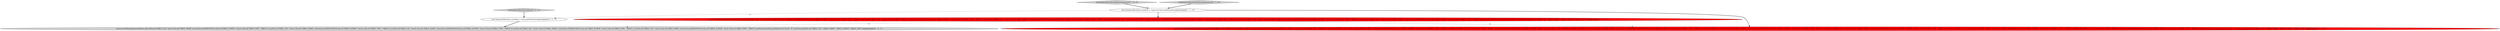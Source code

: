 digraph {
3 [style = filled, label = "Assert.assertEquals(ImmutableList.of(row(Pair.of(\"TABLE_CAT\",\"druid\"),Pair.of(\"TABLE_NAME\",CalciteTests.DATASOURCE1),Pair.of(\"TABLE_SCHEM\",\"druid\"),Pair.of(\"TABLE_TYPE\",\"TABLE\")),row(Pair.of(\"TABLE_CAT\",\"druid\"),Pair.of(\"TABLE_NAME\",CalciteTests.DATASOURCE2),Pair.of(\"TABLE_SCHEM\",\"druid\"),Pair.of(\"TABLE_TYPE\",\"TABLE\")),row(Pair.of(\"TABLE_CAT\",\"druid\"),Pair.of(\"TABLE_NAME\",CalciteTests.DATASOURCE4),Pair.of(\"TABLE_SCHEM\",\"druid\"),Pair.of(\"TABLE_TYPE\",\"TABLE\")),row(Pair.of(\"TABLE_CAT\",\"druid\"),Pair.of(\"TABLE_NAME\",CalciteTests.FORBIDDEN_DATASOURCE),Pair.of(\"TABLE_SCHEM\",\"druid\"),Pair.of(\"TABLE_TYPE\",\"TABLE\")),row(Pair.of(\"TABLE_CAT\",\"druid\"),Pair.of(\"TABLE_NAME\",CalciteTests.DATASOURCE5),Pair.of(\"TABLE_SCHEM\",\"druid\"),Pair.of(\"TABLE_TYPE\",\"TABLE\")),row(Pair.of(\"TABLE_CAT\",\"druid\"),Pair.of(\"TABLE_NAME\",CalciteTests.DATASOURCE3),Pair.of(\"TABLE_SCHEM\",\"druid\"),Pair.of(\"TABLE_TYPE\",\"TABLE\")),row(Pair.of(\"TABLE_CAT\",\"druid\"),Pair.of(\"TABLE_NAME\",CalciteTests.SOME_DATASOURCE),Pair.of(\"TABLE_SCHEM\",\"druid\"),Pair.of(\"TABLE_TYPE\",\"TABLE\")),row(Pair.of(\"TABLE_CAT\",\"druid\"),Pair.of(\"TABLE_NAME\",CalciteTests.SOMEXDATASOURCE),Pair.of(\"TABLE_SCHEM\",\"druid\"),Pair.of(\"TABLE_TYPE\",\"TABLE\"))),getRows(metaData.getTables(null,\"druid\",\"%\",null),ImmutableSet.of(\"TABLE_CAT\",\"TABLE_NAME\",\"TABLE_SCHEM\",\"TABLE_TYPE\")))@@@4@@@['0', '1', '0']", fillcolor = red, shape = ellipse image = "AAA1AAABBB2BBB"];
7 [style = filled, label = "Assert.assertEquals(ImmutableList.of(row(Pair.of(\"TABLE_CAT\",\"druid\"),Pair.of(\"TABLE_NAME\",CalciteTests.DATASOURCE1),Pair.of(\"TABLE_SCHEM\",\"druid\"),Pair.of(\"TABLE_TYPE\",\"TABLE\")),row(Pair.of(\"TABLE_CAT\",\"druid\"),Pair.of(\"TABLE_NAME\",CalciteTests.DATASOURCE2),Pair.of(\"TABLE_SCHEM\",\"druid\"),Pair.of(\"TABLE_TYPE\",\"TABLE\")),row(Pair.of(\"TABLE_CAT\",\"druid\"),Pair.of(\"TABLE_NAME\",CalciteTests.DATASOURCE4),Pair.of(\"TABLE_SCHEM\",\"druid\"),Pair.of(\"TABLE_TYPE\",\"TABLE\")),row(Pair.of(\"TABLE_CAT\",\"druid\"),Pair.of(\"TABLE_NAME\",CalciteTests.DATASOURCE5),Pair.of(\"TABLE_SCHEM\",\"druid\"),Pair.of(\"TABLE_TYPE\",\"TABLE\")),row(Pair.of(\"TABLE_CAT\",\"druid\"),Pair.of(\"TABLE_NAME\",CalciteTests.DATASOURCE3),Pair.of(\"TABLE_SCHEM\",\"druid\"),Pair.of(\"TABLE_TYPE\",\"TABLE\"))),getRows(metaData.getTables(null,\"druid\",\"%\",null),ImmutableSet.of(\"TABLE_CAT\",\"TABLE_NAME\",\"TABLE_SCHEM\",\"TABLE_TYPE\")))@@@4@@@['0', '0', '1']", fillcolor = lightgray, shape = ellipse image = "AAA0AAABBB3BBB"];
2 [style = filled, label = "Assert.assertEquals(ImmutableList.of(row(Pair.of(\"TABLE_CAT\",\"druid\"),Pair.of(\"TABLE_NAME\",CalciteTests.DATASOURCE1),Pair.of(\"TABLE_SCHEM\",\"druid\"),Pair.of(\"TABLE_TYPE\",\"TABLE\")),row(Pair.of(\"TABLE_CAT\",\"druid\"),Pair.of(\"TABLE_NAME\",CalciteTests.DATASOURCE2),Pair.of(\"TABLE_SCHEM\",\"druid\"),Pair.of(\"TABLE_TYPE\",\"TABLE\")),row(Pair.of(\"TABLE_CAT\",\"druid\"),Pair.of(\"TABLE_NAME\",CalciteTests.DATASOURCE4),Pair.of(\"TABLE_SCHEM\",\"druid\"),Pair.of(\"TABLE_TYPE\",\"TABLE\")),row(Pair.of(\"TABLE_CAT\",\"druid\"),Pair.of(\"TABLE_NAME\",CalciteTests.FORBIDDEN_DATASOURCE),Pair.of(\"TABLE_SCHEM\",\"druid\"),Pair.of(\"TABLE_TYPE\",\"TABLE\")),row(Pair.of(\"TABLE_CAT\",\"druid\"),Pair.of(\"TABLE_NAME\",CalciteTests.DATASOURCE5),Pair.of(\"TABLE_SCHEM\",\"druid\"),Pair.of(\"TABLE_TYPE\",\"TABLE\")),row(Pair.of(\"TABLE_CAT\",\"druid\"),Pair.of(\"TABLE_NAME\",CalciteTests.DATASOURCE3),Pair.of(\"TABLE_SCHEM\",\"druid\"),Pair.of(\"TABLE_TYPE\",\"TABLE\"))),getRows(metaData.getTables(null,\"druid\",\"%\",null),ImmutableSet.of(\"TABLE_CAT\",\"TABLE_NAME\",\"TABLE_SCHEM\",\"TABLE_TYPE\")))@@@4@@@['1', '0', '0']", fillcolor = red, shape = ellipse image = "AAA1AAABBB1BBB"];
0 [style = filled, label = "testDatabaseMetaDataTablesAsSuperuser['1', '0', '0']", fillcolor = lightgray, shape = diamond image = "AAA0AAABBB1BBB"];
4 [style = filled, label = "testDatabaseMetaDataTablesAsSuperuser['0', '1', '0']", fillcolor = lightgray, shape = diamond image = "AAA0AAABBB2BBB"];
5 [style = filled, label = "final DatabaseMetaData metaData = client.getMetaData()@@@3@@@['0', '0', '1']", fillcolor = white, shape = ellipse image = "AAA0AAABBB3BBB"];
6 [style = filled, label = "testDatabaseMetaDataTables['0', '0', '1']", fillcolor = lightgray, shape = diamond image = "AAA0AAABBB3BBB"];
1 [style = filled, label = "final DatabaseMetaData metaData = superuserClient.getMetaData()@@@3@@@['1', '1', '0']", fillcolor = white, shape = ellipse image = "AAA0AAABBB1BBB"];
1->3 [style = bold, label=""];
5->7 [style = bold, label=""];
6->5 [style = bold, label=""];
4->1 [style = bold, label=""];
1->2 [style = bold, label=""];
1->5 [style = dashed, label="0"];
2->3 [style = dashed, label="0"];
2->7 [style = dashed, label="0"];
0->1 [style = bold, label=""];
}
